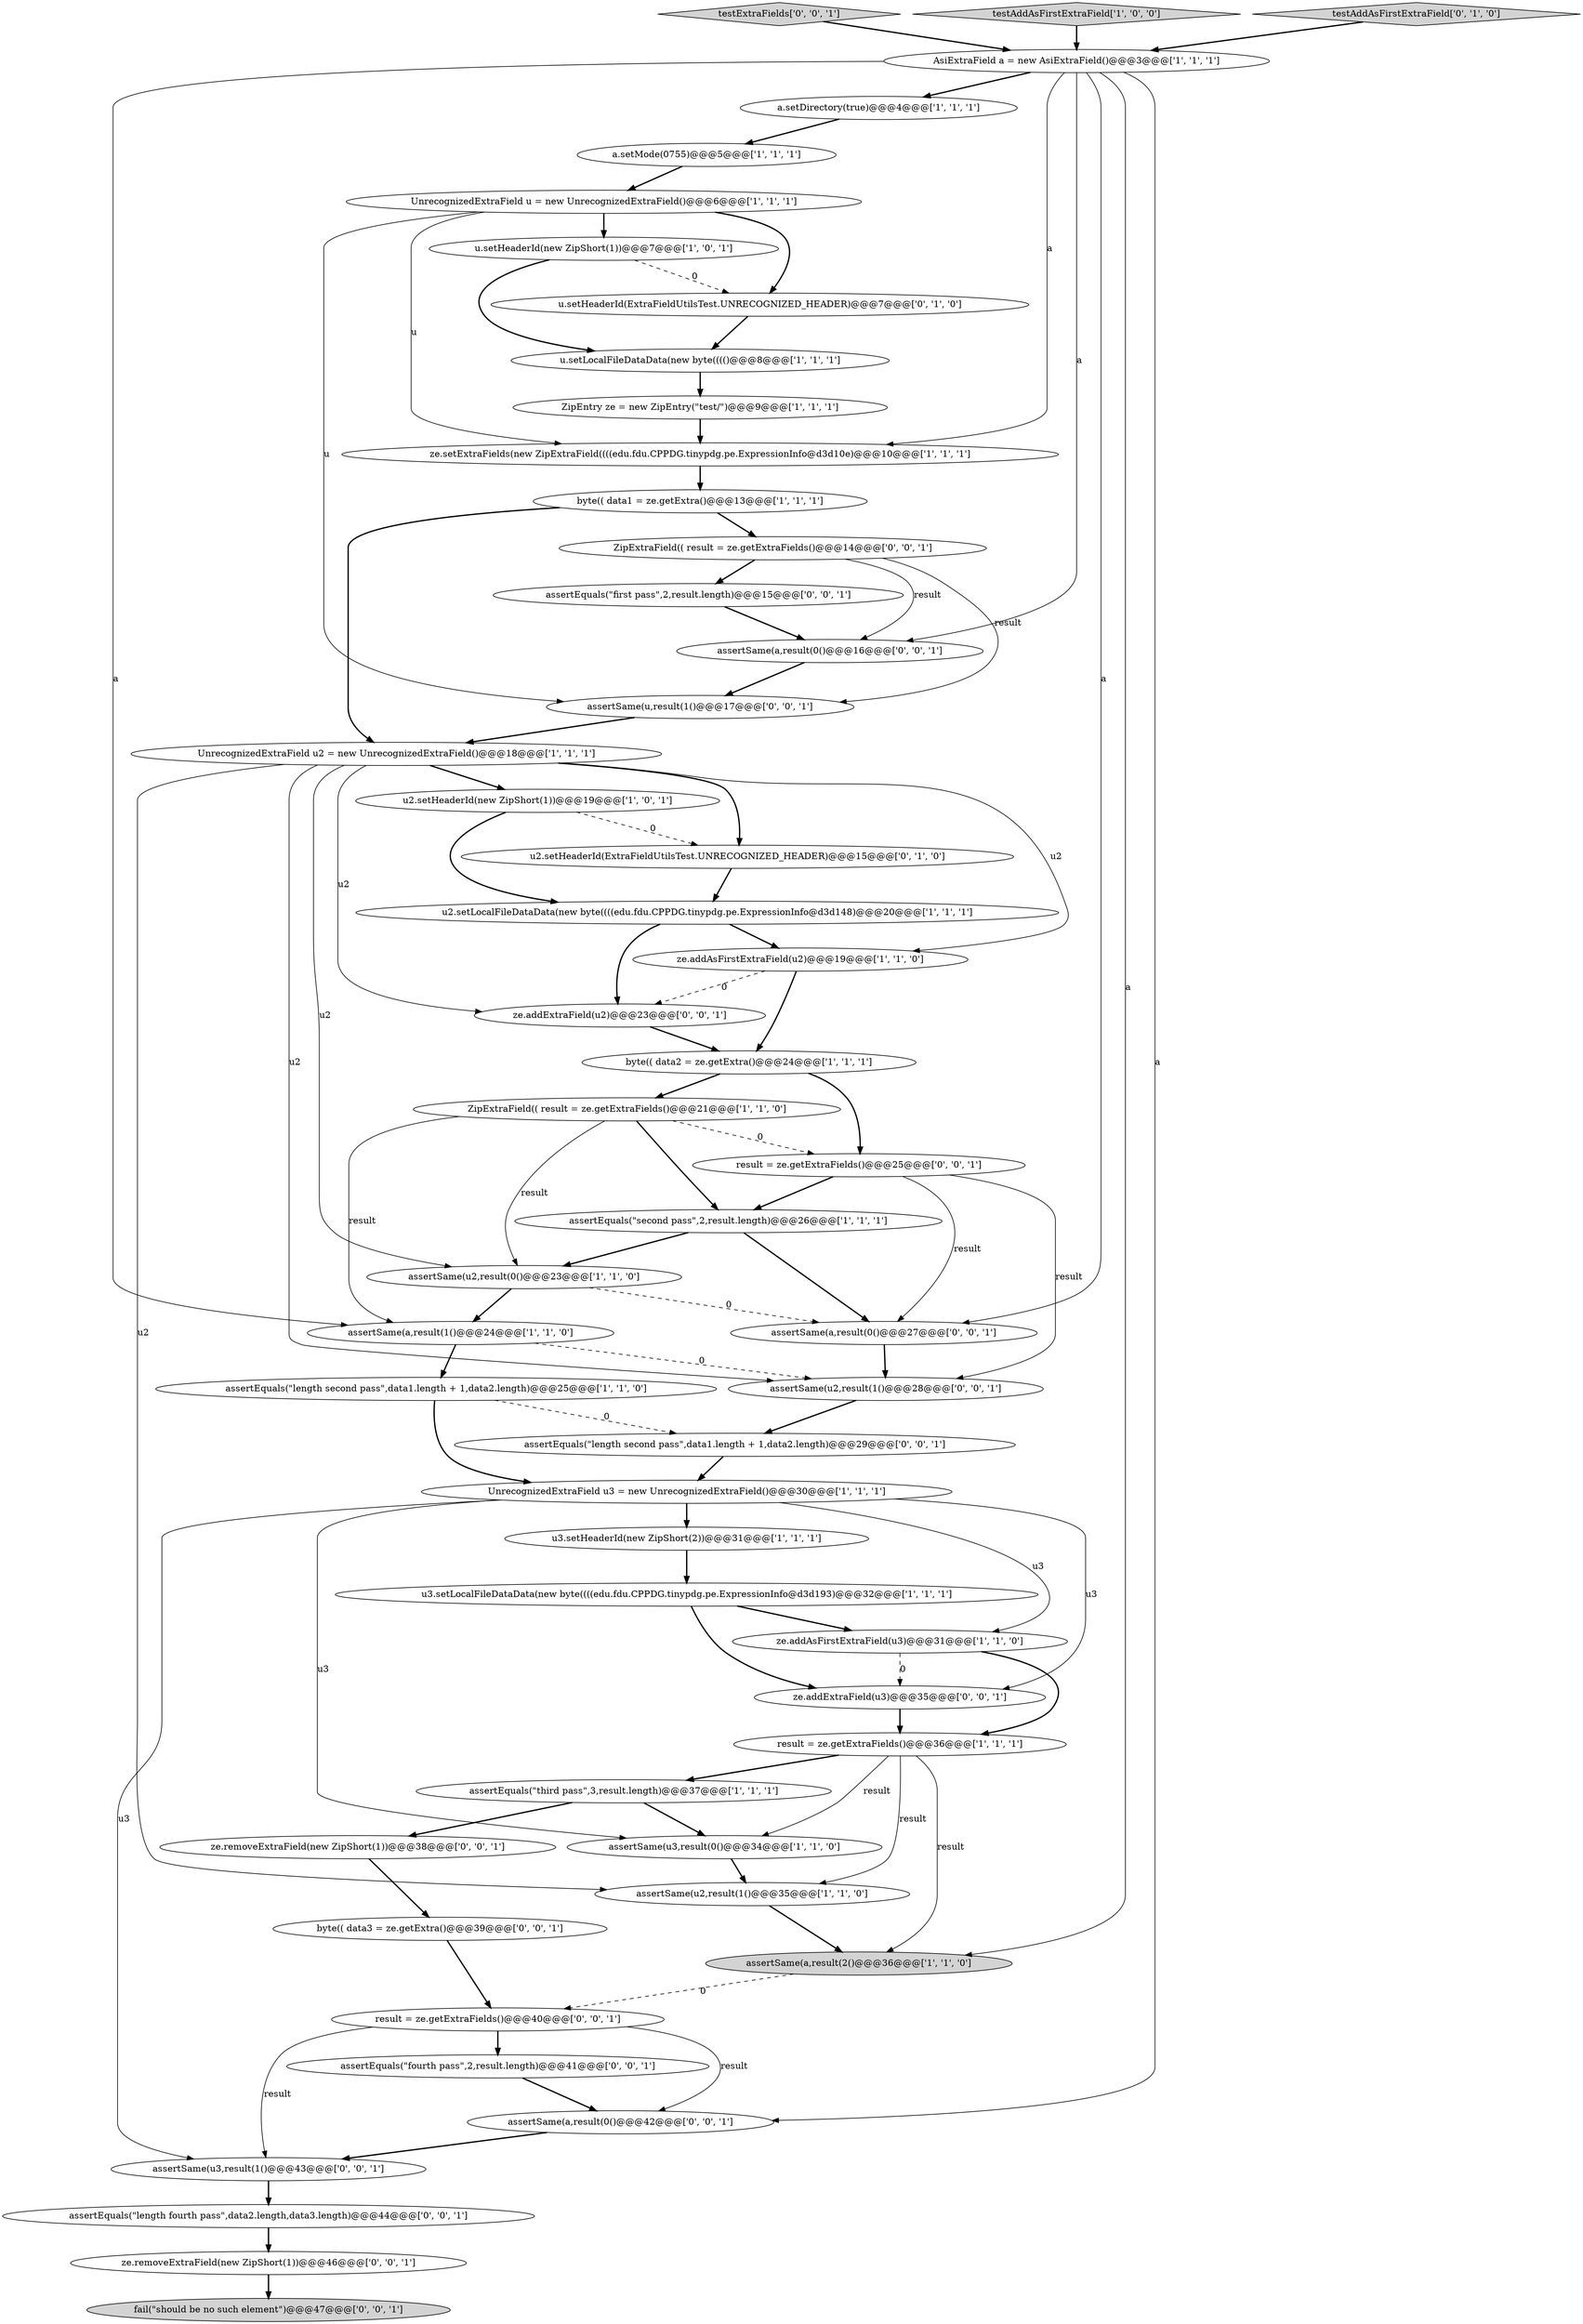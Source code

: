 digraph {
41 [style = filled, label = "assertEquals(\"length fourth pass\",data2.length,data3.length)@@@44@@@['0', '0', '1']", fillcolor = white, shape = ellipse image = "AAA0AAABBB3BBB"];
12 [style = filled, label = "assertEquals(\"second pass\",2,result.length)@@@26@@@['1', '1', '1']", fillcolor = white, shape = ellipse image = "AAA0AAABBB1BBB"];
48 [style = filled, label = "ZipExtraField(( result = ze.getExtraFields()@@@14@@@['0', '0', '1']", fillcolor = white, shape = ellipse image = "AAA0AAABBB3BBB"];
13 [style = filled, label = "u3.setHeaderId(new ZipShort(2))@@@31@@@['1', '1', '1']", fillcolor = white, shape = ellipse image = "AAA0AAABBB1BBB"];
14 [style = filled, label = "result = ze.getExtraFields()@@@36@@@['1', '1', '1']", fillcolor = white, shape = ellipse image = "AAA0AAABBB1BBB"];
21 [style = filled, label = "assertEquals(\"length second pass\",data1.length + 1,data2.length)@@@25@@@['1', '1', '0']", fillcolor = white, shape = ellipse image = "AAA0AAABBB1BBB"];
47 [style = filled, label = "testExtraFields['0', '0', '1']", fillcolor = lightgray, shape = diamond image = "AAA0AAABBB3BBB"];
50 [style = filled, label = "byte(( data3 = ze.getExtra()@@@39@@@['0', '0', '1']", fillcolor = white, shape = ellipse image = "AAA0AAABBB3BBB"];
8 [style = filled, label = "assertSame(a,result(2()@@@36@@@['1', '1', '0']", fillcolor = lightgray, shape = ellipse image = "AAA0AAABBB1BBB"];
23 [style = filled, label = "assertSame(u2,result(0()@@@23@@@['1', '1', '0']", fillcolor = white, shape = ellipse image = "AAA0AAABBB1BBB"];
24 [style = filled, label = "UnrecognizedExtraField u3 = new UnrecognizedExtraField()@@@30@@@['1', '1', '1']", fillcolor = white, shape = ellipse image = "AAA0AAABBB1BBB"];
0 [style = filled, label = "a.setMode(0755)@@@5@@@['1', '1', '1']", fillcolor = white, shape = ellipse image = "AAA0AAABBB1BBB"];
9 [style = filled, label = "byte(( data1 = ze.getExtra()@@@13@@@['1', '1', '1']", fillcolor = white, shape = ellipse image = "AAA0AAABBB1BBB"];
17 [style = filled, label = "ze.setExtraFields(new ZipExtraField((((edu.fdu.CPPDG.tinypdg.pe.ExpressionInfo@d3d10e)@@@10@@@['1', '1', '1']", fillcolor = white, shape = ellipse image = "AAA0AAABBB1BBB"];
38 [style = filled, label = "assertSame(a,result(0()@@@42@@@['0', '0', '1']", fillcolor = white, shape = ellipse image = "AAA0AAABBB3BBB"];
5 [style = filled, label = "u2.setHeaderId(new ZipShort(1))@@@19@@@['1', '0', '1']", fillcolor = white, shape = ellipse image = "AAA0AAABBB1BBB"];
33 [style = filled, label = "assertEquals(\"fourth pass\",2,result.length)@@@41@@@['0', '0', '1']", fillcolor = white, shape = ellipse image = "AAA0AAABBB3BBB"];
43 [style = filled, label = "assertEquals(\"length second pass\",data1.length + 1,data2.length)@@@29@@@['0', '0', '1']", fillcolor = white, shape = ellipse image = "AAA0AAABBB3BBB"];
11 [style = filled, label = "testAddAsFirstExtraField['1', '0', '0']", fillcolor = lightgray, shape = diamond image = "AAA0AAABBB1BBB"];
37 [style = filled, label = "result = ze.getExtraFields()@@@40@@@['0', '0', '1']", fillcolor = white, shape = ellipse image = "AAA0AAABBB3BBB"];
20 [style = filled, label = "u.setLocalFileDataData(new byte(((()@@@8@@@['1', '1', '1']", fillcolor = white, shape = ellipse image = "AAA0AAABBB1BBB"];
42 [style = filled, label = "fail(\"should be no such element\")@@@47@@@['0', '0', '1']", fillcolor = lightgray, shape = ellipse image = "AAA0AAABBB3BBB"];
3 [style = filled, label = "ZipEntry ze = new ZipEntry(\"test/\")@@@9@@@['1', '1', '1']", fillcolor = white, shape = ellipse image = "AAA0AAABBB1BBB"];
25 [style = filled, label = "assertEquals(\"third pass\",3,result.length)@@@37@@@['1', '1', '1']", fillcolor = white, shape = ellipse image = "AAA0AAABBB1BBB"];
30 [style = filled, label = "testAddAsFirstExtraField['0', '1', '0']", fillcolor = lightgray, shape = diamond image = "AAA0AAABBB2BBB"];
7 [style = filled, label = "UnrecognizedExtraField u = new UnrecognizedExtraField()@@@6@@@['1', '1', '1']", fillcolor = white, shape = ellipse image = "AAA0AAABBB1BBB"];
31 [style = filled, label = "u.setHeaderId(ExtraFieldUtilsTest.UNRECOGNIZED_HEADER)@@@7@@@['0', '1', '0']", fillcolor = white, shape = ellipse image = "AAA1AAABBB2BBB"];
35 [style = filled, label = "ze.removeExtraField(new ZipShort(1))@@@38@@@['0', '0', '1']", fillcolor = white, shape = ellipse image = "AAA0AAABBB3BBB"];
10 [style = filled, label = "UnrecognizedExtraField u2 = new UnrecognizedExtraField()@@@18@@@['1', '1', '1']", fillcolor = white, shape = ellipse image = "AAA0AAABBB1BBB"];
4 [style = filled, label = "u.setHeaderId(new ZipShort(1))@@@7@@@['1', '0', '1']", fillcolor = white, shape = ellipse image = "AAA0AAABBB1BBB"];
39 [style = filled, label = "ze.removeExtraField(new ZipShort(1))@@@46@@@['0', '0', '1']", fillcolor = white, shape = ellipse image = "AAA0AAABBB3BBB"];
46 [style = filled, label = "ze.addExtraField(u3)@@@35@@@['0', '0', '1']", fillcolor = white, shape = ellipse image = "AAA0AAABBB3BBB"];
51 [style = filled, label = "assertSame(u2,result(1()@@@28@@@['0', '0', '1']", fillcolor = white, shape = ellipse image = "AAA0AAABBB3BBB"];
15 [style = filled, label = "ZipExtraField(( result = ze.getExtraFields()@@@21@@@['1', '1', '0']", fillcolor = white, shape = ellipse image = "AAA0AAABBB1BBB"];
26 [style = filled, label = "AsiExtraField a = new AsiExtraField()@@@3@@@['1', '1', '1']", fillcolor = white, shape = ellipse image = "AAA0AAABBB1BBB"];
6 [style = filled, label = "u2.setLocalFileDataData(new byte((((edu.fdu.CPPDG.tinypdg.pe.ExpressionInfo@d3d148)@@@20@@@['1', '1', '1']", fillcolor = white, shape = ellipse image = "AAA0AAABBB1BBB"];
27 [style = filled, label = "byte(( data2 = ze.getExtra()@@@24@@@['1', '1', '1']", fillcolor = white, shape = ellipse image = "AAA0AAABBB1BBB"];
22 [style = filled, label = "assertSame(u2,result(1()@@@35@@@['1', '1', '0']", fillcolor = white, shape = ellipse image = "AAA0AAABBB1BBB"];
34 [style = filled, label = "assertSame(a,result(0()@@@16@@@['0', '0', '1']", fillcolor = white, shape = ellipse image = "AAA0AAABBB3BBB"];
28 [style = filled, label = "ze.addAsFirstExtraField(u3)@@@31@@@['1', '1', '0']", fillcolor = white, shape = ellipse image = "AAA0AAABBB1BBB"];
2 [style = filled, label = "ze.addAsFirstExtraField(u2)@@@19@@@['1', '1', '0']", fillcolor = white, shape = ellipse image = "AAA0AAABBB1BBB"];
44 [style = filled, label = "ze.addExtraField(u2)@@@23@@@['0', '0', '1']", fillcolor = white, shape = ellipse image = "AAA0AAABBB3BBB"];
45 [style = filled, label = "assertSame(a,result(0()@@@27@@@['0', '0', '1']", fillcolor = white, shape = ellipse image = "AAA0AAABBB3BBB"];
36 [style = filled, label = "result = ze.getExtraFields()@@@25@@@['0', '0', '1']", fillcolor = white, shape = ellipse image = "AAA0AAABBB3BBB"];
32 [style = filled, label = "assertEquals(\"first pass\",2,result.length)@@@15@@@['0', '0', '1']", fillcolor = white, shape = ellipse image = "AAA0AAABBB3BBB"];
16 [style = filled, label = "u3.setLocalFileDataData(new byte((((edu.fdu.CPPDG.tinypdg.pe.ExpressionInfo@d3d193)@@@32@@@['1', '1', '1']", fillcolor = white, shape = ellipse image = "AAA0AAABBB1BBB"];
19 [style = filled, label = "a.setDirectory(true)@@@4@@@['1', '1', '1']", fillcolor = white, shape = ellipse image = "AAA0AAABBB1BBB"];
40 [style = filled, label = "assertSame(u3,result(1()@@@43@@@['0', '0', '1']", fillcolor = white, shape = ellipse image = "AAA0AAABBB3BBB"];
18 [style = filled, label = "assertSame(u3,result(0()@@@34@@@['1', '1', '0']", fillcolor = white, shape = ellipse image = "AAA0AAABBB1BBB"];
1 [style = filled, label = "assertSame(a,result(1()@@@24@@@['1', '1', '0']", fillcolor = white, shape = ellipse image = "AAA0AAABBB1BBB"];
29 [style = filled, label = "u2.setHeaderId(ExtraFieldUtilsTest.UNRECOGNIZED_HEADER)@@@15@@@['0', '1', '0']", fillcolor = white, shape = ellipse image = "AAA1AAABBB2BBB"];
49 [style = filled, label = "assertSame(u,result(1()@@@17@@@['0', '0', '1']", fillcolor = white, shape = ellipse image = "AAA0AAABBB3BBB"];
36->45 [style = solid, label="result"];
36->51 [style = solid, label="result"];
24->13 [style = bold, label=""];
37->40 [style = solid, label="result"];
38->40 [style = bold, label=""];
48->49 [style = solid, label="result"];
34->49 [style = bold, label=""];
37->33 [style = bold, label=""];
39->42 [style = bold, label=""];
19->0 [style = bold, label=""];
12->23 [style = bold, label=""];
51->43 [style = bold, label=""];
6->2 [style = bold, label=""];
3->17 [style = bold, label=""];
29->6 [style = bold, label=""];
25->35 [style = bold, label=""];
16->28 [style = bold, label=""];
10->2 [style = solid, label="u2"];
21->43 [style = dashed, label="0"];
35->50 [style = bold, label=""];
23->45 [style = dashed, label="0"];
15->1 [style = solid, label="result"];
10->5 [style = bold, label=""];
5->6 [style = bold, label=""];
7->17 [style = solid, label="u"];
4->31 [style = dashed, label="0"];
30->26 [style = bold, label=""];
26->45 [style = solid, label="a"];
50->37 [style = bold, label=""];
0->7 [style = bold, label=""];
11->26 [style = bold, label=""];
41->39 [style = bold, label=""];
14->22 [style = solid, label="result"];
26->19 [style = bold, label=""];
24->18 [style = solid, label="u3"];
6->44 [style = bold, label=""];
44->27 [style = bold, label=""];
17->9 [style = bold, label=""];
2->27 [style = bold, label=""];
32->34 [style = bold, label=""];
14->18 [style = solid, label="result"];
15->36 [style = dashed, label="0"];
36->12 [style = bold, label=""];
24->28 [style = solid, label="u3"];
28->14 [style = bold, label=""];
10->51 [style = solid, label="u2"];
48->32 [style = bold, label=""];
48->34 [style = solid, label="result"];
5->29 [style = dashed, label="0"];
9->10 [style = bold, label=""];
20->3 [style = bold, label=""];
18->22 [style = bold, label=""];
26->38 [style = solid, label="a"];
15->12 [style = bold, label=""];
10->44 [style = solid, label="u2"];
27->15 [style = bold, label=""];
24->40 [style = solid, label="u3"];
25->18 [style = bold, label=""];
16->46 [style = bold, label=""];
15->23 [style = solid, label="result"];
47->26 [style = bold, label=""];
40->41 [style = bold, label=""];
46->14 [style = bold, label=""];
7->31 [style = bold, label=""];
13->16 [style = bold, label=""];
31->20 [style = bold, label=""];
33->38 [style = bold, label=""];
12->45 [style = bold, label=""];
14->25 [style = bold, label=""];
2->44 [style = dashed, label="0"];
1->51 [style = dashed, label="0"];
26->34 [style = solid, label="a"];
24->46 [style = solid, label="u3"];
43->24 [style = bold, label=""];
26->1 [style = solid, label="a"];
14->8 [style = solid, label="result"];
10->22 [style = solid, label="u2"];
22->8 [style = bold, label=""];
28->46 [style = dashed, label="0"];
23->1 [style = bold, label=""];
8->37 [style = dashed, label="0"];
1->21 [style = bold, label=""];
7->49 [style = solid, label="u"];
10->23 [style = solid, label="u2"];
9->48 [style = bold, label=""];
21->24 [style = bold, label=""];
10->29 [style = bold, label=""];
4->20 [style = bold, label=""];
26->8 [style = solid, label="a"];
27->36 [style = bold, label=""];
26->17 [style = solid, label="a"];
7->4 [style = bold, label=""];
45->51 [style = bold, label=""];
37->38 [style = solid, label="result"];
49->10 [style = bold, label=""];
}
